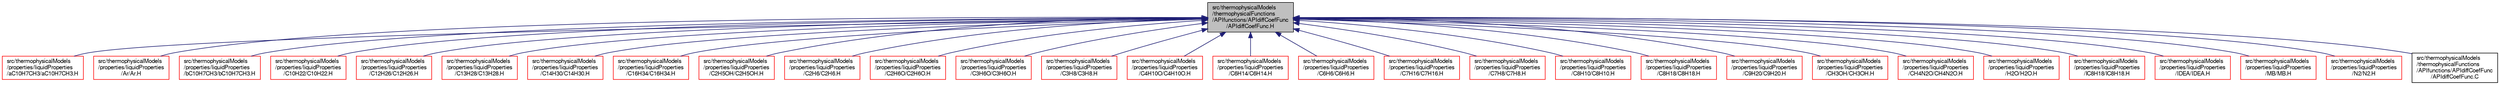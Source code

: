 digraph "src/thermophysicalModels/thermophysicalFunctions/APIfunctions/APIdiffCoefFunc/APIdiffCoefFunc.H"
{
  bgcolor="transparent";
  edge [fontname="FreeSans",fontsize="10",labelfontname="FreeSans",labelfontsize="10"];
  node [fontname="FreeSans",fontsize="10",shape=record];
  Node79 [label="src/thermophysicalModels\l/thermophysicalFunctions\l/APIfunctions/APIdiffCoefFunc\l/APIdiffCoefFunc.H",height=0.2,width=0.4,color="black", fillcolor="grey75", style="filled", fontcolor="black"];
  Node79 -> Node80 [dir="back",color="midnightblue",fontsize="10",style="solid",fontname="FreeSans"];
  Node80 [label="src/thermophysicalModels\l/properties/liquidProperties\l/aC10H7CH3/aC10H7CH3.H",height=0.2,width=0.4,color="red",URL="$a15602.html"];
  Node79 -> Node82 [dir="back",color="midnightblue",fontsize="10",style="solid",fontname="FreeSans"];
  Node82 [label="src/thermophysicalModels\l/properties/liquidProperties\l/Ar/Ar.H",height=0.2,width=0.4,color="red",URL="$a15611.html"];
  Node79 -> Node84 [dir="back",color="midnightblue",fontsize="10",style="solid",fontname="FreeSans"];
  Node84 [label="src/thermophysicalModels\l/properties/liquidProperties\l/bC10H7CH3/bC10H7CH3.H",height=0.2,width=0.4,color="red",URL="$a15620.html"];
  Node79 -> Node86 [dir="back",color="midnightblue",fontsize="10",style="solid",fontname="FreeSans"];
  Node86 [label="src/thermophysicalModels\l/properties/liquidProperties\l/C10H22/C10H22.H",height=0.2,width=0.4,color="red",URL="$a15629.html"];
  Node79 -> Node88 [dir="back",color="midnightblue",fontsize="10",style="solid",fontname="FreeSans"];
  Node88 [label="src/thermophysicalModels\l/properties/liquidProperties\l/C12H26/C12H26.H",height=0.2,width=0.4,color="red",URL="$a15638.html"];
  Node79 -> Node90 [dir="back",color="midnightblue",fontsize="10",style="solid",fontname="FreeSans"];
  Node90 [label="src/thermophysicalModels\l/properties/liquidProperties\l/C13H28/C13H28.H",height=0.2,width=0.4,color="red",URL="$a15647.html"];
  Node79 -> Node92 [dir="back",color="midnightblue",fontsize="10",style="solid",fontname="FreeSans"];
  Node92 [label="src/thermophysicalModels\l/properties/liquidProperties\l/C14H30/C14H30.H",height=0.2,width=0.4,color="red",URL="$a15656.html"];
  Node79 -> Node94 [dir="back",color="midnightblue",fontsize="10",style="solid",fontname="FreeSans"];
  Node94 [label="src/thermophysicalModels\l/properties/liquidProperties\l/C16H34/C16H34.H",height=0.2,width=0.4,color="red",URL="$a15665.html"];
  Node79 -> Node96 [dir="back",color="midnightblue",fontsize="10",style="solid",fontname="FreeSans"];
  Node96 [label="src/thermophysicalModels\l/properties/liquidProperties\l/C2H5OH/C2H5OH.H",height=0.2,width=0.4,color="red",URL="$a15674.html"];
  Node79 -> Node98 [dir="back",color="midnightblue",fontsize="10",style="solid",fontname="FreeSans"];
  Node98 [label="src/thermophysicalModels\l/properties/liquidProperties\l/C2H6/C2H6.H",height=0.2,width=0.4,color="red",URL="$a15683.html"];
  Node79 -> Node100 [dir="back",color="midnightblue",fontsize="10",style="solid",fontname="FreeSans"];
  Node100 [label="src/thermophysicalModels\l/properties/liquidProperties\l/C2H6O/C2H6O.H",height=0.2,width=0.4,color="red",URL="$a15692.html"];
  Node79 -> Node102 [dir="back",color="midnightblue",fontsize="10",style="solid",fontname="FreeSans"];
  Node102 [label="src/thermophysicalModels\l/properties/liquidProperties\l/C3H6O/C3H6O.H",height=0.2,width=0.4,color="red",URL="$a15701.html"];
  Node79 -> Node104 [dir="back",color="midnightblue",fontsize="10",style="solid",fontname="FreeSans"];
  Node104 [label="src/thermophysicalModels\l/properties/liquidProperties\l/C3H8/C3H8.H",height=0.2,width=0.4,color="red",URL="$a15710.html"];
  Node79 -> Node106 [dir="back",color="midnightblue",fontsize="10",style="solid",fontname="FreeSans"];
  Node106 [label="src/thermophysicalModels\l/properties/liquidProperties\l/C4H10O/C4H10O.H",height=0.2,width=0.4,color="red",URL="$a15719.html"];
  Node79 -> Node108 [dir="back",color="midnightblue",fontsize="10",style="solid",fontname="FreeSans"];
  Node108 [label="src/thermophysicalModels\l/properties/liquidProperties\l/C6H14/C6H14.H",height=0.2,width=0.4,color="red",URL="$a15728.html"];
  Node79 -> Node110 [dir="back",color="midnightblue",fontsize="10",style="solid",fontname="FreeSans"];
  Node110 [label="src/thermophysicalModels\l/properties/liquidProperties\l/C6H6/C6H6.H",height=0.2,width=0.4,color="red",URL="$a15737.html"];
  Node79 -> Node112 [dir="back",color="midnightblue",fontsize="10",style="solid",fontname="FreeSans"];
  Node112 [label="src/thermophysicalModels\l/properties/liquidProperties\l/C7H16/C7H16.H",height=0.2,width=0.4,color="red",URL="$a15746.html"];
  Node79 -> Node114 [dir="back",color="midnightblue",fontsize="10",style="solid",fontname="FreeSans"];
  Node114 [label="src/thermophysicalModels\l/properties/liquidProperties\l/C7H8/C7H8.H",height=0.2,width=0.4,color="red",URL="$a15755.html"];
  Node79 -> Node116 [dir="back",color="midnightblue",fontsize="10",style="solid",fontname="FreeSans"];
  Node116 [label="src/thermophysicalModels\l/properties/liquidProperties\l/C8H10/C8H10.H",height=0.2,width=0.4,color="red",URL="$a15764.html"];
  Node79 -> Node118 [dir="back",color="midnightblue",fontsize="10",style="solid",fontname="FreeSans"];
  Node118 [label="src/thermophysicalModels\l/properties/liquidProperties\l/C8H18/C8H18.H",height=0.2,width=0.4,color="red",URL="$a15773.html"];
  Node79 -> Node120 [dir="back",color="midnightblue",fontsize="10",style="solid",fontname="FreeSans"];
  Node120 [label="src/thermophysicalModels\l/properties/liquidProperties\l/C9H20/C9H20.H",height=0.2,width=0.4,color="red",URL="$a15782.html"];
  Node79 -> Node122 [dir="back",color="midnightblue",fontsize="10",style="solid",fontname="FreeSans"];
  Node122 [label="src/thermophysicalModels\l/properties/liquidProperties\l/CH3OH/CH3OH.H",height=0.2,width=0.4,color="red",URL="$a15791.html"];
  Node79 -> Node124 [dir="back",color="midnightblue",fontsize="10",style="solid",fontname="FreeSans"];
  Node124 [label="src/thermophysicalModels\l/properties/liquidProperties\l/CH4N2O/CH4N2O.H",height=0.2,width=0.4,color="red",URL="$a15800.html"];
  Node79 -> Node126 [dir="back",color="midnightblue",fontsize="10",style="solid",fontname="FreeSans"];
  Node126 [label="src/thermophysicalModels\l/properties/liquidProperties\l/H2O/H2O.H",height=0.2,width=0.4,color="red",URL="$a15809.html"];
  Node79 -> Node128 [dir="back",color="midnightblue",fontsize="10",style="solid",fontname="FreeSans"];
  Node128 [label="src/thermophysicalModels\l/properties/liquidProperties\l/IC8H18/IC8H18.H",height=0.2,width=0.4,color="red",URL="$a15827.html"];
  Node79 -> Node130 [dir="back",color="midnightblue",fontsize="10",style="solid",fontname="FreeSans"];
  Node130 [label="src/thermophysicalModels\l/properties/liquidProperties\l/IDEA/IDEA.H",height=0.2,width=0.4,color="red",URL="$a15836.html"];
  Node79 -> Node132 [dir="back",color="midnightblue",fontsize="10",style="solid",fontname="FreeSans"];
  Node132 [label="src/thermophysicalModels\l/properties/liquidProperties\l/MB/MB.H",height=0.2,width=0.4,color="red",URL="$a15854.html"];
  Node79 -> Node134 [dir="back",color="midnightblue",fontsize="10",style="solid",fontname="FreeSans"];
  Node134 [label="src/thermophysicalModels\l/properties/liquidProperties\l/N2/N2.H",height=0.2,width=0.4,color="red",URL="$a15863.html"];
  Node79 -> Node136 [dir="back",color="midnightblue",fontsize="10",style="solid",fontname="FreeSans"];
  Node136 [label="src/thermophysicalModels\l/thermophysicalFunctions\l/APIfunctions/APIdiffCoefFunc\l/APIdiffCoefFunc.C",height=0.2,width=0.4,color="black",URL="$a16691.html"];
}
